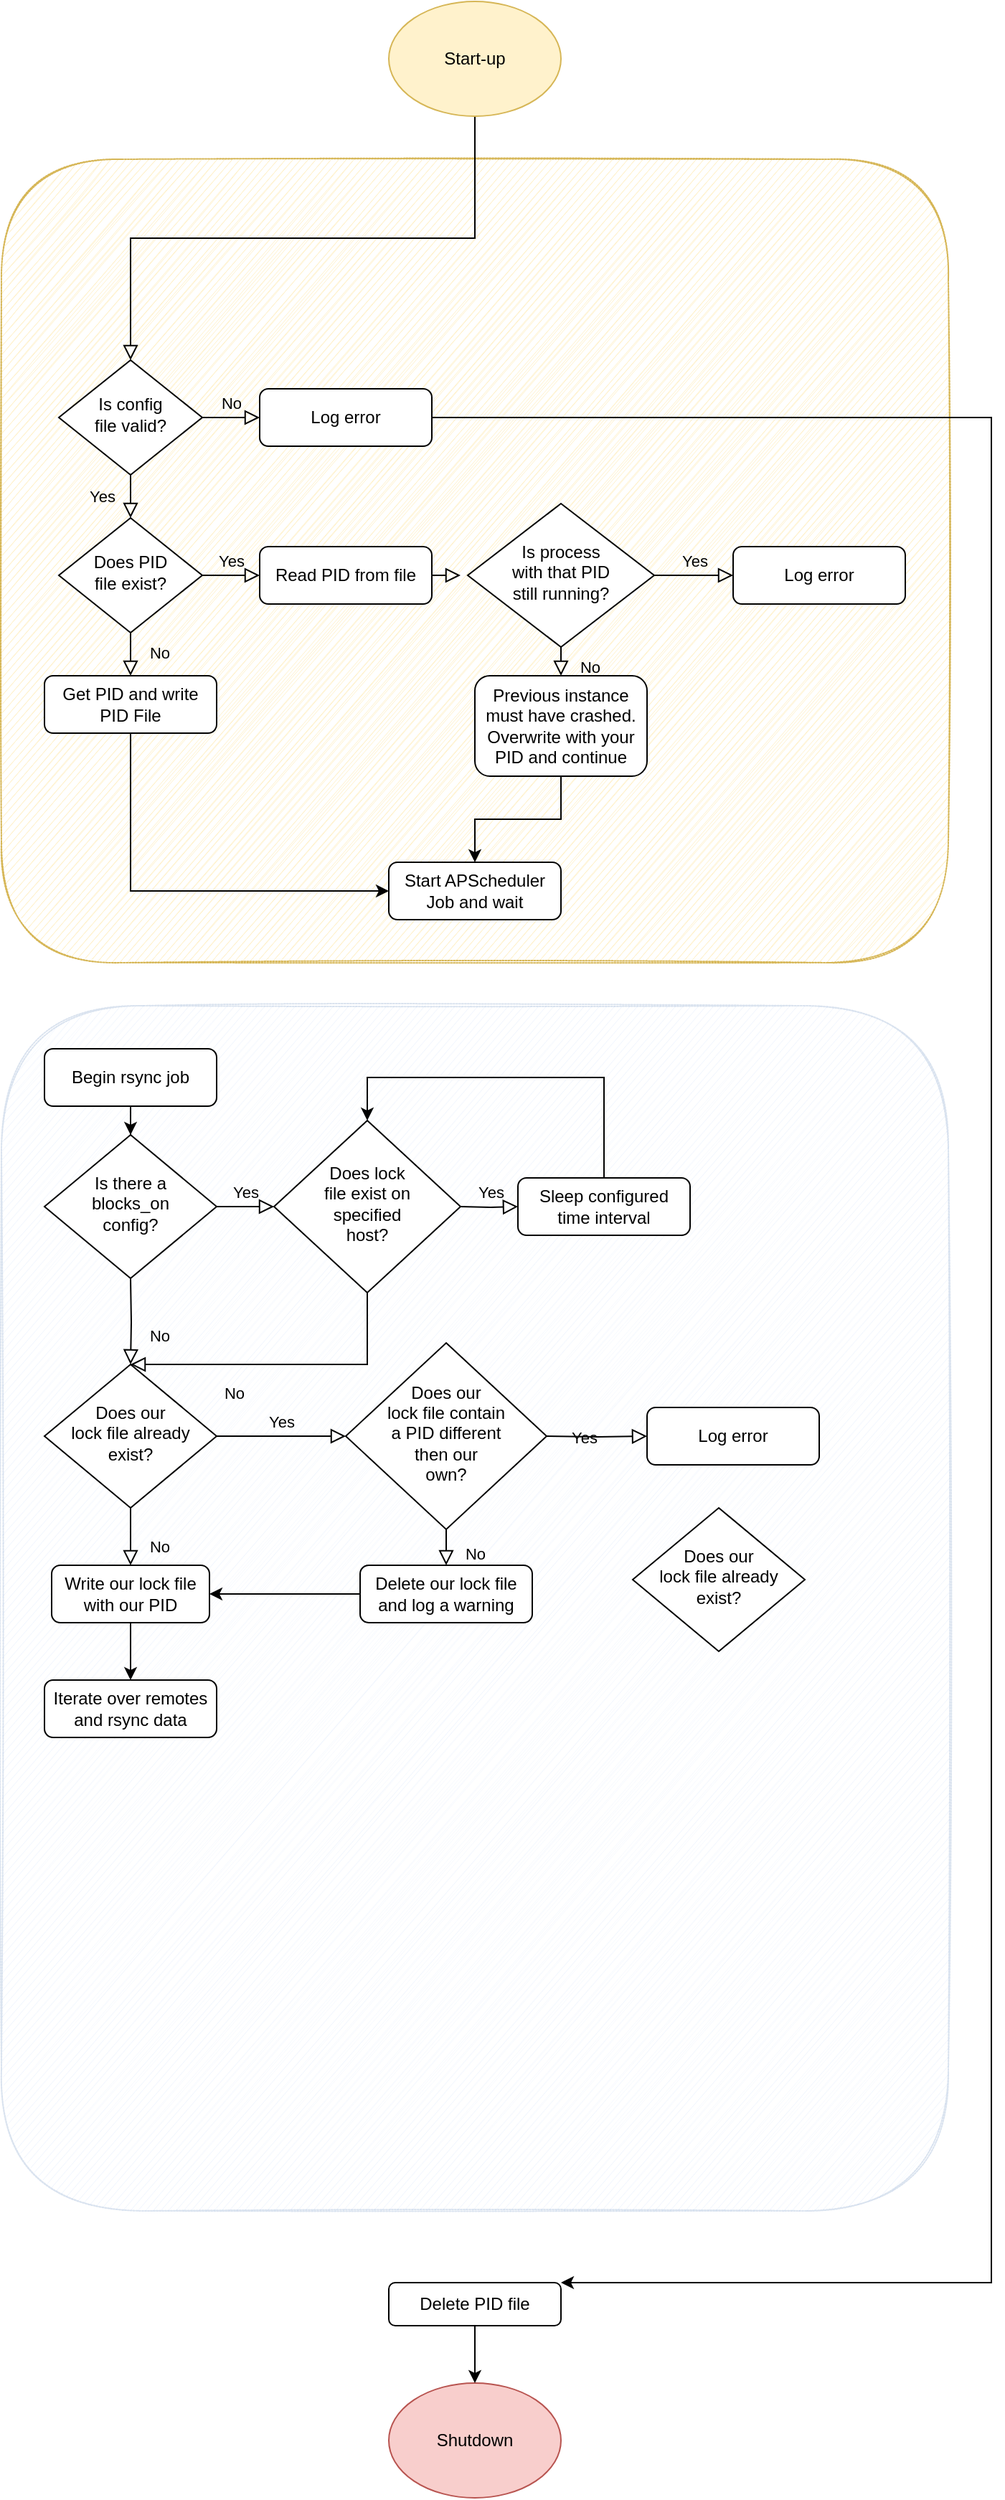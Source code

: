 <mxfile version="14.3.2" type="github">
  <diagram id="C5RBs43oDa-KdzZeNtuy" name="Page-1">
    <mxGraphModel dx="3673" dy="2939" grid="1" gridSize="10" guides="1" tooltips="1" connect="1" arrows="1" fold="1" page="1" pageScale="1" pageWidth="827" pageHeight="1169" math="0" shadow="0">
      <root>
        <mxCell id="WIyWlLk6GJQsqaUBKTNV-0" />
        <mxCell id="WIyWlLk6GJQsqaUBKTNV-1" parent="WIyWlLk6GJQsqaUBKTNV-0" />
        <mxCell id="PwsWK8m2RSV6wbbZ7hRQ-16" value="" style="rounded=1;whiteSpace=wrap;html=1;sketch=1;fillStyle=hachure;fillColor=#fff2cc;dashed=1;dashPattern=1 1;movable=0;resizable=0;rotatable=0;deletable=0;editable=0;connectable=0;strokeColor=#d6b656;" vertex="1" parent="WIyWlLk6GJQsqaUBKTNV-1">
          <mxGeometry y="-10" width="660" height="560" as="geometry" />
        </mxCell>
        <mxCell id="WIyWlLk6GJQsqaUBKTNV-2" value="" style="rounded=0;html=1;jettySize=auto;orthogonalLoop=1;fontSize=11;endArrow=block;endFill=0;endSize=8;strokeWidth=1;shadow=0;labelBackgroundColor=none;edgeStyle=orthogonalEdgeStyle;exitX=0.5;exitY=1;exitDx=0;exitDy=0;" parent="WIyWlLk6GJQsqaUBKTNV-1" source="PwsWK8m2RSV6wbbZ7hRQ-0" target="WIyWlLk6GJQsqaUBKTNV-6" edge="1">
          <mxGeometry relative="1" as="geometry" />
        </mxCell>
        <mxCell id="WIyWlLk6GJQsqaUBKTNV-3" value="Start APScheduler Job and wait" style="rounded=1;whiteSpace=wrap;html=1;fontSize=12;glass=0;strokeWidth=1;shadow=0;" parent="WIyWlLk6GJQsqaUBKTNV-1" vertex="1">
          <mxGeometry x="270" y="480" width="120" height="40" as="geometry" />
        </mxCell>
        <mxCell id="WIyWlLk6GJQsqaUBKTNV-4" value="Yes" style="rounded=0;html=1;jettySize=auto;orthogonalLoop=1;fontSize=11;endArrow=block;endFill=0;endSize=8;strokeWidth=1;shadow=0;labelBackgroundColor=none;edgeStyle=orthogonalEdgeStyle;" parent="WIyWlLk6GJQsqaUBKTNV-1" source="WIyWlLk6GJQsqaUBKTNV-6" target="WIyWlLk6GJQsqaUBKTNV-10" edge="1">
          <mxGeometry y="20" relative="1" as="geometry">
            <mxPoint as="offset" />
          </mxGeometry>
        </mxCell>
        <mxCell id="WIyWlLk6GJQsqaUBKTNV-5" value="No" style="edgeStyle=orthogonalEdgeStyle;rounded=0;html=1;jettySize=auto;orthogonalLoop=1;fontSize=11;endArrow=block;endFill=0;endSize=8;strokeWidth=1;shadow=0;labelBackgroundColor=none;" parent="WIyWlLk6GJQsqaUBKTNV-1" source="WIyWlLk6GJQsqaUBKTNV-6" target="WIyWlLk6GJQsqaUBKTNV-7" edge="1">
          <mxGeometry y="10" relative="1" as="geometry">
            <mxPoint as="offset" />
          </mxGeometry>
        </mxCell>
        <mxCell id="WIyWlLk6GJQsqaUBKTNV-6" value="Is config&lt;br&gt;file valid?" style="rhombus;whiteSpace=wrap;html=1;shadow=0;fontFamily=Helvetica;fontSize=12;align=center;strokeWidth=1;spacing=6;spacingTop=-4;" parent="WIyWlLk6GJQsqaUBKTNV-1" vertex="1">
          <mxGeometry x="40" y="130" width="100" height="80" as="geometry" />
        </mxCell>
        <mxCell id="PwsWK8m2RSV6wbbZ7hRQ-14" style="edgeStyle=orthogonalEdgeStyle;rounded=0;orthogonalLoop=1;jettySize=auto;html=1;exitX=1;exitY=0.5;exitDx=0;exitDy=0;entryX=1;entryY=0;entryDx=0;entryDy=0;" edge="1" parent="WIyWlLk6GJQsqaUBKTNV-1" source="WIyWlLk6GJQsqaUBKTNV-7" target="PwsWK8m2RSV6wbbZ7hRQ-45">
          <mxGeometry relative="1" as="geometry">
            <mxPoint x="460" y="1520" as="targetPoint" />
            <Array as="points">
              <mxPoint x="690" y="170" />
              <mxPoint x="690" y="1470" />
            </Array>
          </mxGeometry>
        </mxCell>
        <mxCell id="WIyWlLk6GJQsqaUBKTNV-7" value="Log error&lt;br&gt;" style="rounded=1;whiteSpace=wrap;html=1;fontSize=12;glass=0;strokeWidth=1;shadow=0;" parent="WIyWlLk6GJQsqaUBKTNV-1" vertex="1">
          <mxGeometry x="180" y="150" width="120" height="40" as="geometry" />
        </mxCell>
        <mxCell id="WIyWlLk6GJQsqaUBKTNV-8" value="No" style="rounded=0;html=1;jettySize=auto;orthogonalLoop=1;fontSize=11;endArrow=block;endFill=0;endSize=8;strokeWidth=1;shadow=0;labelBackgroundColor=none;edgeStyle=orthogonalEdgeStyle;" parent="WIyWlLk6GJQsqaUBKTNV-1" source="WIyWlLk6GJQsqaUBKTNV-10" target="WIyWlLk6GJQsqaUBKTNV-11" edge="1">
          <mxGeometry x="0.333" y="20" relative="1" as="geometry">
            <mxPoint as="offset" />
          </mxGeometry>
        </mxCell>
        <mxCell id="WIyWlLk6GJQsqaUBKTNV-9" value="Yes" style="edgeStyle=orthogonalEdgeStyle;rounded=0;html=1;jettySize=auto;orthogonalLoop=1;fontSize=11;endArrow=block;endFill=0;endSize=8;strokeWidth=1;shadow=0;labelBackgroundColor=none;" parent="WIyWlLk6GJQsqaUBKTNV-1" source="WIyWlLk6GJQsqaUBKTNV-10" target="WIyWlLk6GJQsqaUBKTNV-12" edge="1">
          <mxGeometry y="10" relative="1" as="geometry">
            <mxPoint as="offset" />
          </mxGeometry>
        </mxCell>
        <mxCell id="WIyWlLk6GJQsqaUBKTNV-10" value="Does PID&lt;br&gt;file exist?" style="rhombus;whiteSpace=wrap;html=1;shadow=0;fontFamily=Helvetica;fontSize=12;align=center;strokeWidth=1;spacing=6;spacingTop=-4;" parent="WIyWlLk6GJQsqaUBKTNV-1" vertex="1">
          <mxGeometry x="40" y="240" width="100" height="80" as="geometry" />
        </mxCell>
        <mxCell id="PwsWK8m2RSV6wbbZ7hRQ-12" style="edgeStyle=orthogonalEdgeStyle;rounded=0;orthogonalLoop=1;jettySize=auto;html=1;exitX=0.5;exitY=1;exitDx=0;exitDy=0;entryX=0;entryY=0.5;entryDx=0;entryDy=0;" edge="1" parent="WIyWlLk6GJQsqaUBKTNV-1" source="WIyWlLk6GJQsqaUBKTNV-11" target="WIyWlLk6GJQsqaUBKTNV-3">
          <mxGeometry relative="1" as="geometry" />
        </mxCell>
        <mxCell id="WIyWlLk6GJQsqaUBKTNV-11" value="Get PID and write&lt;br&gt;PID File" style="rounded=1;whiteSpace=wrap;html=1;fontSize=12;glass=0;strokeWidth=1;shadow=0;" parent="WIyWlLk6GJQsqaUBKTNV-1" vertex="1">
          <mxGeometry x="30" y="350" width="120" height="40" as="geometry" />
        </mxCell>
        <mxCell id="WIyWlLk6GJQsqaUBKTNV-12" value="Read PID from file" style="rounded=1;whiteSpace=wrap;html=1;fontSize=12;glass=0;strokeWidth=1;shadow=0;" parent="WIyWlLk6GJQsqaUBKTNV-1" vertex="1">
          <mxGeometry x="180" y="260" width="120" height="40" as="geometry" />
        </mxCell>
        <mxCell id="PwsWK8m2RSV6wbbZ7hRQ-0" value="Start-up" style="ellipse;whiteSpace=wrap;html=1;fillColor=#fff2cc;strokeColor=#d6b656;" vertex="1" parent="WIyWlLk6GJQsqaUBKTNV-1">
          <mxGeometry x="270" y="-120" width="120" height="80" as="geometry" />
        </mxCell>
        <mxCell id="PwsWK8m2RSV6wbbZ7hRQ-1" value="Shutdown" style="ellipse;whiteSpace=wrap;html=1;fillColor=#f8cecc;strokeColor=#b85450;" vertex="1" parent="WIyWlLk6GJQsqaUBKTNV-1">
          <mxGeometry x="270" y="1540" width="120" height="80" as="geometry" />
        </mxCell>
        <mxCell id="PwsWK8m2RSV6wbbZ7hRQ-3" value="Is process&lt;br&gt;with that PID&lt;br&gt;still running?" style="rhombus;whiteSpace=wrap;html=1;shadow=0;fontFamily=Helvetica;fontSize=12;align=center;strokeWidth=1;spacing=6;spacingTop=-4;" vertex="1" parent="WIyWlLk6GJQsqaUBKTNV-1">
          <mxGeometry x="325" y="230" width="130" height="100" as="geometry" />
        </mxCell>
        <mxCell id="PwsWK8m2RSV6wbbZ7hRQ-5" value="Yes" style="edgeStyle=orthogonalEdgeStyle;rounded=0;html=1;jettySize=auto;orthogonalLoop=1;fontSize=11;endArrow=block;endFill=0;endSize=8;strokeWidth=1;shadow=0;labelBackgroundColor=none;exitX=1;exitY=0.5;exitDx=0;exitDy=0;entryX=0;entryY=0.5;entryDx=0;entryDy=0;" edge="1" parent="WIyWlLk6GJQsqaUBKTNV-1" source="PwsWK8m2RSV6wbbZ7hRQ-3" target="PwsWK8m2RSV6wbbZ7hRQ-6">
          <mxGeometry y="10" relative="1" as="geometry">
            <mxPoint as="offset" />
            <mxPoint x="150" y="290" as="sourcePoint" />
            <mxPoint x="570" y="270" as="targetPoint" />
            <Array as="points">
              <mxPoint x="500" y="280" />
              <mxPoint x="500" y="280" />
            </Array>
          </mxGeometry>
        </mxCell>
        <mxCell id="PwsWK8m2RSV6wbbZ7hRQ-6" value="Log error&lt;br&gt;" style="rounded=1;whiteSpace=wrap;html=1;fontSize=12;glass=0;strokeWidth=1;shadow=0;" vertex="1" parent="WIyWlLk6GJQsqaUBKTNV-1">
          <mxGeometry x="510" y="260" width="120" height="40" as="geometry" />
        </mxCell>
        <mxCell id="PwsWK8m2RSV6wbbZ7hRQ-8" value="" style="edgeStyle=orthogonalEdgeStyle;rounded=0;html=1;jettySize=auto;orthogonalLoop=1;fontSize=11;endArrow=block;endFill=0;endSize=8;strokeWidth=1;shadow=0;labelBackgroundColor=none;exitX=1;exitY=0.5;exitDx=0;exitDy=0;" edge="1" parent="WIyWlLk6GJQsqaUBKTNV-1" source="WIyWlLk6GJQsqaUBKTNV-12">
          <mxGeometry y="10" relative="1" as="geometry">
            <mxPoint as="offset" />
            <mxPoint x="150" y="290" as="sourcePoint" />
            <mxPoint x="320" y="280" as="targetPoint" />
          </mxGeometry>
        </mxCell>
        <mxCell id="PwsWK8m2RSV6wbbZ7hRQ-9" value="No" style="rounded=0;html=1;jettySize=auto;orthogonalLoop=1;fontSize=11;endArrow=block;endFill=0;endSize=8;strokeWidth=1;shadow=0;labelBackgroundColor=none;edgeStyle=orthogonalEdgeStyle;exitX=0.5;exitY=1;exitDx=0;exitDy=0;entryX=0.5;entryY=0;entryDx=0;entryDy=0;" edge="1" parent="WIyWlLk6GJQsqaUBKTNV-1" source="PwsWK8m2RSV6wbbZ7hRQ-3" target="PwsWK8m2RSV6wbbZ7hRQ-10">
          <mxGeometry x="0.333" y="20" relative="1" as="geometry">
            <mxPoint as="offset" />
            <mxPoint x="100" y="330" as="sourcePoint" />
            <mxPoint x="390" y="370" as="targetPoint" />
          </mxGeometry>
        </mxCell>
        <mxCell id="PwsWK8m2RSV6wbbZ7hRQ-13" style="edgeStyle=orthogonalEdgeStyle;rounded=0;orthogonalLoop=1;jettySize=auto;html=1;exitX=0.5;exitY=1;exitDx=0;exitDy=0;" edge="1" parent="WIyWlLk6GJQsqaUBKTNV-1" source="PwsWK8m2RSV6wbbZ7hRQ-10" target="WIyWlLk6GJQsqaUBKTNV-3">
          <mxGeometry relative="1" as="geometry" />
        </mxCell>
        <mxCell id="PwsWK8m2RSV6wbbZ7hRQ-10" value="Previous instance must have crashed. Overwrite with your PID and continue" style="rounded=1;whiteSpace=wrap;html=1;fontSize=12;glass=0;strokeWidth=1;shadow=0;" vertex="1" parent="WIyWlLk6GJQsqaUBKTNV-1">
          <mxGeometry x="330" y="350" width="120" height="70" as="geometry" />
        </mxCell>
        <mxCell id="PwsWK8m2RSV6wbbZ7hRQ-17" value="" style="rounded=1;whiteSpace=wrap;html=1;sketch=1;fillStyle=hachure;fillColor=#dae8fc;opacity=25;dashed=1;dashPattern=1 1;movable=0;resizable=0;rotatable=0;deletable=0;editable=0;connectable=0;strokeColor=#6c8ebf;" vertex="1" parent="WIyWlLk6GJQsqaUBKTNV-1">
          <mxGeometry y="580" width="660" height="840" as="geometry" />
        </mxCell>
        <mxCell id="PwsWK8m2RSV6wbbZ7hRQ-22" style="edgeStyle=orthogonalEdgeStyle;rounded=0;orthogonalLoop=1;jettySize=auto;html=1;exitX=0.5;exitY=1;exitDx=0;exitDy=0;" edge="1" parent="WIyWlLk6GJQsqaUBKTNV-1" source="PwsWK8m2RSV6wbbZ7hRQ-18" target="PwsWK8m2RSV6wbbZ7hRQ-19">
          <mxGeometry relative="1" as="geometry" />
        </mxCell>
        <mxCell id="PwsWK8m2RSV6wbbZ7hRQ-18" value="Begin rsync job" style="rounded=1;whiteSpace=wrap;html=1;fontSize=12;glass=0;strokeWidth=1;shadow=0;" vertex="1" parent="WIyWlLk6GJQsqaUBKTNV-1">
          <mxGeometry x="30" y="610" width="120" height="40" as="geometry" />
        </mxCell>
        <mxCell id="PwsWK8m2RSV6wbbZ7hRQ-19" value="Is there a&lt;br&gt;blocks_on&lt;br&gt;config?" style="rhombus;whiteSpace=wrap;html=1;shadow=0;fontFamily=Helvetica;fontSize=12;align=center;strokeWidth=1;spacing=6;spacingTop=-4;" vertex="1" parent="WIyWlLk6GJQsqaUBKTNV-1">
          <mxGeometry x="30" y="670" width="120" height="100" as="geometry" />
        </mxCell>
        <mxCell id="PwsWK8m2RSV6wbbZ7hRQ-20" value="Yes" style="edgeStyle=orthogonalEdgeStyle;rounded=0;html=1;jettySize=auto;orthogonalLoop=1;fontSize=11;endArrow=block;endFill=0;endSize=8;strokeWidth=1;shadow=0;labelBackgroundColor=none;exitX=1;exitY=0.5;exitDx=0;exitDy=0;entryX=0;entryY=0.5;entryDx=0;entryDy=0;" edge="1" parent="WIyWlLk6GJQsqaUBKTNV-1" source="PwsWK8m2RSV6wbbZ7hRQ-19" target="PwsWK8m2RSV6wbbZ7hRQ-23">
          <mxGeometry y="10" relative="1" as="geometry">
            <mxPoint as="offset" />
            <mxPoint x="150" y="290" as="sourcePoint" />
            <mxPoint x="210" y="742" as="targetPoint" />
          </mxGeometry>
        </mxCell>
        <mxCell id="PwsWK8m2RSV6wbbZ7hRQ-28" style="edgeStyle=orthogonalEdgeStyle;rounded=0;orthogonalLoop=1;jettySize=auto;html=1;exitX=0.5;exitY=0;exitDx=0;exitDy=0;entryX=0.5;entryY=0;entryDx=0;entryDy=0;" edge="1" parent="WIyWlLk6GJQsqaUBKTNV-1" source="PwsWK8m2RSV6wbbZ7hRQ-21" target="PwsWK8m2RSV6wbbZ7hRQ-23">
          <mxGeometry relative="1" as="geometry">
            <Array as="points">
              <mxPoint x="420" y="630" />
              <mxPoint x="255" y="630" />
            </Array>
          </mxGeometry>
        </mxCell>
        <mxCell id="PwsWK8m2RSV6wbbZ7hRQ-21" value="Sleep configured&lt;br&gt;time interval" style="rounded=1;whiteSpace=wrap;html=1;fontSize=12;glass=0;strokeWidth=1;shadow=0;" vertex="1" parent="WIyWlLk6GJQsqaUBKTNV-1">
          <mxGeometry x="360" y="700" width="120" height="40" as="geometry" />
        </mxCell>
        <mxCell id="PwsWK8m2RSV6wbbZ7hRQ-23" value="Does lock&lt;br&gt;file exist on&lt;br&gt;specified&lt;br&gt;host?" style="rhombus;whiteSpace=wrap;html=1;shadow=0;fontFamily=Helvetica;fontSize=12;align=center;strokeWidth=1;spacing=6;spacingTop=-4;" vertex="1" parent="WIyWlLk6GJQsqaUBKTNV-1">
          <mxGeometry x="190" y="660" width="130" height="120" as="geometry" />
        </mxCell>
        <mxCell id="PwsWK8m2RSV6wbbZ7hRQ-24" value="Yes" style="edgeStyle=orthogonalEdgeStyle;rounded=0;html=1;jettySize=auto;orthogonalLoop=1;fontSize=11;endArrow=block;endFill=0;endSize=8;strokeWidth=1;shadow=0;labelBackgroundColor=none;entryX=0;entryY=0.5;entryDx=0;entryDy=0;" edge="1" parent="WIyWlLk6GJQsqaUBKTNV-1" target="PwsWK8m2RSV6wbbZ7hRQ-21">
          <mxGeometry y="10" relative="1" as="geometry">
            <mxPoint as="offset" />
            <mxPoint x="320" y="720" as="sourcePoint" />
            <mxPoint x="200" y="730" as="targetPoint" />
          </mxGeometry>
        </mxCell>
        <mxCell id="PwsWK8m2RSV6wbbZ7hRQ-40" style="edgeStyle=orthogonalEdgeStyle;rounded=0;orthogonalLoop=1;jettySize=auto;html=1;exitX=0;exitY=0.5;exitDx=0;exitDy=0;entryX=1;entryY=0.5;entryDx=0;entryDy=0;" edge="1" parent="WIyWlLk6GJQsqaUBKTNV-1" source="PwsWK8m2RSV6wbbZ7hRQ-25" target="PwsWK8m2RSV6wbbZ7hRQ-39">
          <mxGeometry relative="1" as="geometry" />
        </mxCell>
        <mxCell id="PwsWK8m2RSV6wbbZ7hRQ-25" value="Delete our lock file and log a warning" style="rounded=1;whiteSpace=wrap;html=1;fontSize=12;glass=0;strokeWidth=1;shadow=0;" vertex="1" parent="WIyWlLk6GJQsqaUBKTNV-1">
          <mxGeometry x="250" y="970" width="120" height="40" as="geometry" />
        </mxCell>
        <mxCell id="PwsWK8m2RSV6wbbZ7hRQ-26" value="Does our&lt;br&gt;lock file already&lt;br&gt;exist?" style="rhombus;whiteSpace=wrap;html=1;shadow=0;fontFamily=Helvetica;fontSize=12;align=center;strokeWidth=1;spacing=6;spacingTop=-4;" vertex="1" parent="WIyWlLk6GJQsqaUBKTNV-1">
          <mxGeometry x="30" y="830" width="120" height="100" as="geometry" />
        </mxCell>
        <mxCell id="PwsWK8m2RSV6wbbZ7hRQ-27" value="No" style="rounded=0;html=1;jettySize=auto;orthogonalLoop=1;fontSize=11;endArrow=block;endFill=0;endSize=8;strokeWidth=1;shadow=0;labelBackgroundColor=none;edgeStyle=orthogonalEdgeStyle;" edge="1" parent="WIyWlLk6GJQsqaUBKTNV-1" target="PwsWK8m2RSV6wbbZ7hRQ-26">
          <mxGeometry x="0.333" y="20" relative="1" as="geometry">
            <mxPoint as="offset" />
            <mxPoint x="90" y="770" as="sourcePoint" />
            <mxPoint x="100" y="360" as="targetPoint" />
          </mxGeometry>
        </mxCell>
        <mxCell id="PwsWK8m2RSV6wbbZ7hRQ-29" value="No" style="rounded=0;html=1;jettySize=auto;orthogonalLoop=1;fontSize=11;endArrow=block;endFill=0;endSize=8;strokeWidth=1;shadow=0;labelBackgroundColor=none;edgeStyle=orthogonalEdgeStyle;exitX=0.5;exitY=1;exitDx=0;exitDy=0;entryX=0.5;entryY=0;entryDx=0;entryDy=0;" edge="1" parent="WIyWlLk6GJQsqaUBKTNV-1" source="PwsWK8m2RSV6wbbZ7hRQ-23" target="PwsWK8m2RSV6wbbZ7hRQ-26">
          <mxGeometry x="0.333" y="20" relative="1" as="geometry">
            <mxPoint as="offset" />
            <mxPoint x="260" y="780" as="sourcePoint" />
            <mxPoint x="180" y="840" as="targetPoint" />
            <Array as="points">
              <mxPoint x="255" y="830" />
            </Array>
          </mxGeometry>
        </mxCell>
        <mxCell id="PwsWK8m2RSV6wbbZ7hRQ-30" value="Does our&lt;br&gt;lock file already&lt;br&gt;exist?" style="rhombus;whiteSpace=wrap;html=1;shadow=0;fontFamily=Helvetica;fontSize=12;align=center;strokeWidth=1;spacing=6;spacingTop=-4;" vertex="1" parent="WIyWlLk6GJQsqaUBKTNV-1">
          <mxGeometry x="440" y="930" width="120" height="100" as="geometry" />
        </mxCell>
        <mxCell id="PwsWK8m2RSV6wbbZ7hRQ-31" value="Yes" style="edgeStyle=orthogonalEdgeStyle;rounded=0;html=1;jettySize=auto;orthogonalLoop=1;fontSize=11;endArrow=block;endFill=0;endSize=8;strokeWidth=1;shadow=0;labelBackgroundColor=none;exitX=1;exitY=0.5;exitDx=0;exitDy=0;entryX=0;entryY=0.5;entryDx=0;entryDy=0;" edge="1" parent="WIyWlLk6GJQsqaUBKTNV-1" source="PwsWK8m2RSV6wbbZ7hRQ-26" target="PwsWK8m2RSV6wbbZ7hRQ-32">
          <mxGeometry y="10" relative="1" as="geometry">
            <mxPoint as="offset" />
            <mxPoint x="160" y="730" as="sourcePoint" />
            <mxPoint x="230" y="880" as="targetPoint" />
          </mxGeometry>
        </mxCell>
        <mxCell id="PwsWK8m2RSV6wbbZ7hRQ-32" value="Does our&lt;br&gt;lock file contain&lt;br&gt;a PID different&lt;br&gt;then our&lt;br&gt;own?" style="rhombus;whiteSpace=wrap;html=1;shadow=0;fontFamily=Helvetica;fontSize=12;align=center;strokeWidth=1;spacing=6;spacingTop=-4;" vertex="1" parent="WIyWlLk6GJQsqaUBKTNV-1">
          <mxGeometry x="240" y="815" width="140" height="130" as="geometry" />
        </mxCell>
        <mxCell id="PwsWK8m2RSV6wbbZ7hRQ-34" value="Yes" style="edgeStyle=orthogonalEdgeStyle;rounded=0;html=1;jettySize=auto;orthogonalLoop=1;fontSize=11;endArrow=block;endFill=0;endSize=8;strokeWidth=1;shadow=0;labelBackgroundColor=none;" edge="1" parent="WIyWlLk6GJQsqaUBKTNV-1" target="PwsWK8m2RSV6wbbZ7hRQ-35">
          <mxGeometry y="10" relative="1" as="geometry">
            <mxPoint as="offset" />
            <mxPoint x="380" y="880" as="sourcePoint" />
            <mxPoint x="250" y="890" as="targetPoint" />
          </mxGeometry>
        </mxCell>
        <mxCell id="PwsWK8m2RSV6wbbZ7hRQ-35" value="Log error&lt;br&gt;" style="rounded=1;whiteSpace=wrap;html=1;fontSize=12;glass=0;strokeWidth=1;shadow=0;" vertex="1" parent="WIyWlLk6GJQsqaUBKTNV-1">
          <mxGeometry x="450" y="860" width="120" height="40" as="geometry" />
        </mxCell>
        <mxCell id="PwsWK8m2RSV6wbbZ7hRQ-38" value="No" style="rounded=0;html=1;jettySize=auto;orthogonalLoop=1;fontSize=11;endArrow=block;endFill=0;endSize=8;strokeWidth=1;shadow=0;labelBackgroundColor=none;edgeStyle=orthogonalEdgeStyle;exitX=0.5;exitY=1;exitDx=0;exitDy=0;entryX=0.5;entryY=0;entryDx=0;entryDy=0;" edge="1" parent="WIyWlLk6GJQsqaUBKTNV-1" source="PwsWK8m2RSV6wbbZ7hRQ-32" target="PwsWK8m2RSV6wbbZ7hRQ-25">
          <mxGeometry x="0.333" y="20" relative="1" as="geometry">
            <mxPoint as="offset" />
            <mxPoint x="100" y="780" as="sourcePoint" />
            <mxPoint x="100" y="840" as="targetPoint" />
          </mxGeometry>
        </mxCell>
        <mxCell id="PwsWK8m2RSV6wbbZ7hRQ-44" style="edgeStyle=orthogonalEdgeStyle;rounded=0;orthogonalLoop=1;jettySize=auto;html=1;exitX=0.5;exitY=1;exitDx=0;exitDy=0;entryX=0.5;entryY=0;entryDx=0;entryDy=0;" edge="1" parent="WIyWlLk6GJQsqaUBKTNV-1" source="PwsWK8m2RSV6wbbZ7hRQ-39" target="PwsWK8m2RSV6wbbZ7hRQ-43">
          <mxGeometry relative="1" as="geometry" />
        </mxCell>
        <mxCell id="PwsWK8m2RSV6wbbZ7hRQ-39" value="Write our lock file with our PID" style="rounded=1;whiteSpace=wrap;html=1;fontSize=12;glass=0;strokeWidth=1;shadow=0;" vertex="1" parent="WIyWlLk6GJQsqaUBKTNV-1">
          <mxGeometry x="35" y="970" width="110" height="40" as="geometry" />
        </mxCell>
        <mxCell id="PwsWK8m2RSV6wbbZ7hRQ-41" value="No" style="rounded=0;html=1;jettySize=auto;orthogonalLoop=1;fontSize=11;endArrow=block;endFill=0;endSize=8;strokeWidth=1;shadow=0;labelBackgroundColor=none;edgeStyle=orthogonalEdgeStyle;exitX=0.5;exitY=1;exitDx=0;exitDy=0;" edge="1" parent="WIyWlLk6GJQsqaUBKTNV-1" source="PwsWK8m2RSV6wbbZ7hRQ-26" target="PwsWK8m2RSV6wbbZ7hRQ-39">
          <mxGeometry x="0.333" y="20" relative="1" as="geometry">
            <mxPoint as="offset" />
            <mxPoint x="100" y="780" as="sourcePoint" />
            <mxPoint x="100" y="840" as="targetPoint" />
          </mxGeometry>
        </mxCell>
        <mxCell id="PwsWK8m2RSV6wbbZ7hRQ-43" value="Iterate over remotes&lt;br&gt;and rsync data" style="rounded=1;whiteSpace=wrap;html=1;fontSize=12;glass=0;strokeWidth=1;shadow=0;" vertex="1" parent="WIyWlLk6GJQsqaUBKTNV-1">
          <mxGeometry x="30" y="1050" width="120" height="40" as="geometry" />
        </mxCell>
        <mxCell id="PwsWK8m2RSV6wbbZ7hRQ-46" style="edgeStyle=orthogonalEdgeStyle;rounded=0;orthogonalLoop=1;jettySize=auto;html=1;exitX=0.5;exitY=1;exitDx=0;exitDy=0;entryX=0.5;entryY=0;entryDx=0;entryDy=0;" edge="1" parent="WIyWlLk6GJQsqaUBKTNV-1" source="PwsWK8m2RSV6wbbZ7hRQ-45" target="PwsWK8m2RSV6wbbZ7hRQ-1">
          <mxGeometry relative="1" as="geometry">
            <mxPoint x="320" y="1500" as="targetPoint" />
          </mxGeometry>
        </mxCell>
        <mxCell id="PwsWK8m2RSV6wbbZ7hRQ-45" value="Delete PID file" style="rounded=1;whiteSpace=wrap;html=1;" vertex="1" parent="WIyWlLk6GJQsqaUBKTNV-1">
          <mxGeometry x="270" y="1470" width="120" height="30" as="geometry" />
        </mxCell>
      </root>
    </mxGraphModel>
  </diagram>
</mxfile>
